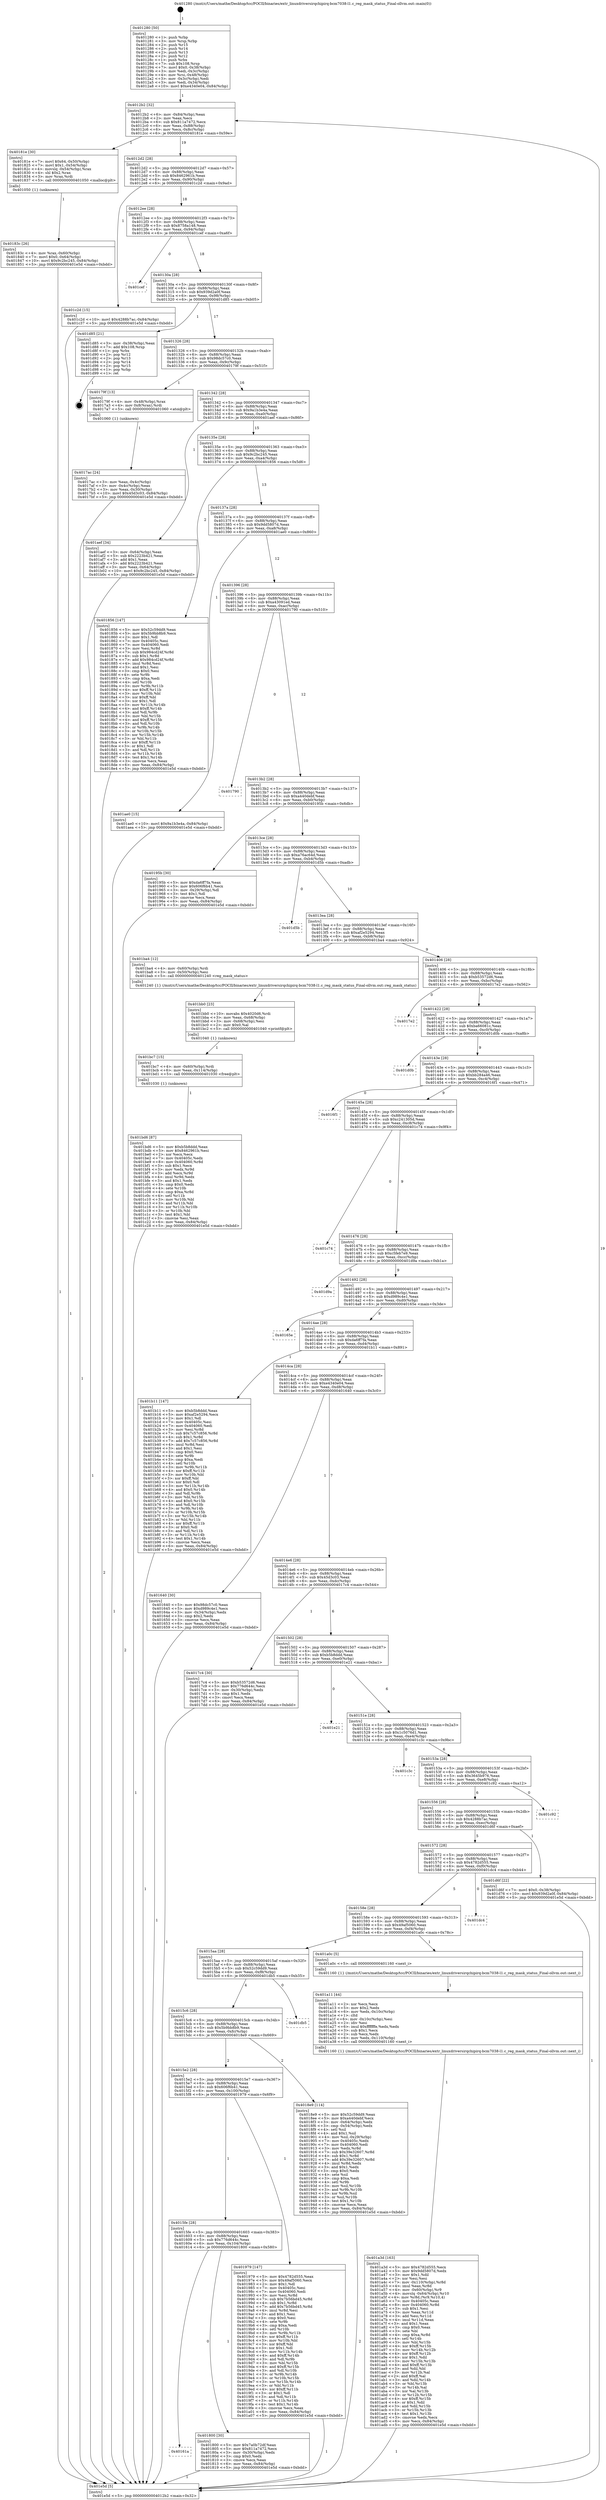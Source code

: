 digraph "0x401280" {
  label = "0x401280 (/mnt/c/Users/mathe/Desktop/tcc/POCII/binaries/extr_linuxdriversirqchipirq-bcm7038-l1.c_reg_mask_status_Final-ollvm.out::main(0))"
  labelloc = "t"
  node[shape=record]

  Entry [label="",width=0.3,height=0.3,shape=circle,fillcolor=black,style=filled]
  "0x4012b2" [label="{
     0x4012b2 [32]\l
     | [instrs]\l
     &nbsp;&nbsp;0x4012b2 \<+6\>: mov -0x84(%rbp),%eax\l
     &nbsp;&nbsp;0x4012b8 \<+2\>: mov %eax,%ecx\l
     &nbsp;&nbsp;0x4012ba \<+6\>: sub $0x811a7472,%ecx\l
     &nbsp;&nbsp;0x4012c0 \<+6\>: mov %eax,-0x88(%rbp)\l
     &nbsp;&nbsp;0x4012c6 \<+6\>: mov %ecx,-0x8c(%rbp)\l
     &nbsp;&nbsp;0x4012cc \<+6\>: je 000000000040181e \<main+0x59e\>\l
  }"]
  "0x40181e" [label="{
     0x40181e [30]\l
     | [instrs]\l
     &nbsp;&nbsp;0x40181e \<+7\>: movl $0x64,-0x50(%rbp)\l
     &nbsp;&nbsp;0x401825 \<+7\>: movl $0x1,-0x54(%rbp)\l
     &nbsp;&nbsp;0x40182c \<+4\>: movslq -0x54(%rbp),%rax\l
     &nbsp;&nbsp;0x401830 \<+4\>: shl $0x2,%rax\l
     &nbsp;&nbsp;0x401834 \<+3\>: mov %rax,%rdi\l
     &nbsp;&nbsp;0x401837 \<+5\>: call 0000000000401050 \<malloc@plt\>\l
     | [calls]\l
     &nbsp;&nbsp;0x401050 \{1\} (unknown)\l
  }"]
  "0x4012d2" [label="{
     0x4012d2 [28]\l
     | [instrs]\l
     &nbsp;&nbsp;0x4012d2 \<+5\>: jmp 00000000004012d7 \<main+0x57\>\l
     &nbsp;&nbsp;0x4012d7 \<+6\>: mov -0x88(%rbp),%eax\l
     &nbsp;&nbsp;0x4012dd \<+5\>: sub $0x8462961b,%eax\l
     &nbsp;&nbsp;0x4012e2 \<+6\>: mov %eax,-0x90(%rbp)\l
     &nbsp;&nbsp;0x4012e8 \<+6\>: je 0000000000401c2d \<main+0x9ad\>\l
  }"]
  Exit [label="",width=0.3,height=0.3,shape=circle,fillcolor=black,style=filled,peripheries=2]
  "0x401c2d" [label="{
     0x401c2d [15]\l
     | [instrs]\l
     &nbsp;&nbsp;0x401c2d \<+10\>: movl $0x4288b7ac,-0x84(%rbp)\l
     &nbsp;&nbsp;0x401c37 \<+5\>: jmp 0000000000401e5d \<main+0xbdd\>\l
  }"]
  "0x4012ee" [label="{
     0x4012ee [28]\l
     | [instrs]\l
     &nbsp;&nbsp;0x4012ee \<+5\>: jmp 00000000004012f3 \<main+0x73\>\l
     &nbsp;&nbsp;0x4012f3 \<+6\>: mov -0x88(%rbp),%eax\l
     &nbsp;&nbsp;0x4012f9 \<+5\>: sub $0x8758a148,%eax\l
     &nbsp;&nbsp;0x4012fe \<+6\>: mov %eax,-0x94(%rbp)\l
     &nbsp;&nbsp;0x401304 \<+6\>: je 0000000000401cef \<main+0xa6f\>\l
  }"]
  "0x401bd6" [label="{
     0x401bd6 [87]\l
     | [instrs]\l
     &nbsp;&nbsp;0x401bd6 \<+5\>: mov $0xb5b8ddd,%eax\l
     &nbsp;&nbsp;0x401bdb \<+5\>: mov $0x8462961b,%esi\l
     &nbsp;&nbsp;0x401be0 \<+2\>: xor %ecx,%ecx\l
     &nbsp;&nbsp;0x401be2 \<+7\>: mov 0x40405c,%edx\l
     &nbsp;&nbsp;0x401be9 \<+8\>: mov 0x404060,%r8d\l
     &nbsp;&nbsp;0x401bf1 \<+3\>: sub $0x1,%ecx\l
     &nbsp;&nbsp;0x401bf4 \<+3\>: mov %edx,%r9d\l
     &nbsp;&nbsp;0x401bf7 \<+3\>: add %ecx,%r9d\l
     &nbsp;&nbsp;0x401bfa \<+4\>: imul %r9d,%edx\l
     &nbsp;&nbsp;0x401bfe \<+3\>: and $0x1,%edx\l
     &nbsp;&nbsp;0x401c01 \<+3\>: cmp $0x0,%edx\l
     &nbsp;&nbsp;0x401c04 \<+4\>: sete %r10b\l
     &nbsp;&nbsp;0x401c08 \<+4\>: cmp $0xa,%r8d\l
     &nbsp;&nbsp;0x401c0c \<+4\>: setl %r11b\l
     &nbsp;&nbsp;0x401c10 \<+3\>: mov %r10b,%bl\l
     &nbsp;&nbsp;0x401c13 \<+3\>: and %r11b,%bl\l
     &nbsp;&nbsp;0x401c16 \<+3\>: xor %r11b,%r10b\l
     &nbsp;&nbsp;0x401c19 \<+3\>: or %r10b,%bl\l
     &nbsp;&nbsp;0x401c1c \<+3\>: test $0x1,%bl\l
     &nbsp;&nbsp;0x401c1f \<+3\>: cmovne %esi,%eax\l
     &nbsp;&nbsp;0x401c22 \<+6\>: mov %eax,-0x84(%rbp)\l
     &nbsp;&nbsp;0x401c28 \<+5\>: jmp 0000000000401e5d \<main+0xbdd\>\l
  }"]
  "0x401cef" [label="{
     0x401cef\l
  }", style=dashed]
  "0x40130a" [label="{
     0x40130a [28]\l
     | [instrs]\l
     &nbsp;&nbsp;0x40130a \<+5\>: jmp 000000000040130f \<main+0x8f\>\l
     &nbsp;&nbsp;0x40130f \<+6\>: mov -0x88(%rbp),%eax\l
     &nbsp;&nbsp;0x401315 \<+5\>: sub $0x939d2a0f,%eax\l
     &nbsp;&nbsp;0x40131a \<+6\>: mov %eax,-0x98(%rbp)\l
     &nbsp;&nbsp;0x401320 \<+6\>: je 0000000000401d85 \<main+0xb05\>\l
  }"]
  "0x401bc7" [label="{
     0x401bc7 [15]\l
     | [instrs]\l
     &nbsp;&nbsp;0x401bc7 \<+4\>: mov -0x60(%rbp),%rdi\l
     &nbsp;&nbsp;0x401bcb \<+6\>: mov %eax,-0x114(%rbp)\l
     &nbsp;&nbsp;0x401bd1 \<+5\>: call 0000000000401030 \<free@plt\>\l
     | [calls]\l
     &nbsp;&nbsp;0x401030 \{1\} (unknown)\l
  }"]
  "0x401d85" [label="{
     0x401d85 [21]\l
     | [instrs]\l
     &nbsp;&nbsp;0x401d85 \<+3\>: mov -0x38(%rbp),%eax\l
     &nbsp;&nbsp;0x401d88 \<+7\>: add $0x108,%rsp\l
     &nbsp;&nbsp;0x401d8f \<+1\>: pop %rbx\l
     &nbsp;&nbsp;0x401d90 \<+2\>: pop %r12\l
     &nbsp;&nbsp;0x401d92 \<+2\>: pop %r13\l
     &nbsp;&nbsp;0x401d94 \<+2\>: pop %r14\l
     &nbsp;&nbsp;0x401d96 \<+2\>: pop %r15\l
     &nbsp;&nbsp;0x401d98 \<+1\>: pop %rbp\l
     &nbsp;&nbsp;0x401d99 \<+1\>: ret\l
  }"]
  "0x401326" [label="{
     0x401326 [28]\l
     | [instrs]\l
     &nbsp;&nbsp;0x401326 \<+5\>: jmp 000000000040132b \<main+0xab\>\l
     &nbsp;&nbsp;0x40132b \<+6\>: mov -0x88(%rbp),%eax\l
     &nbsp;&nbsp;0x401331 \<+5\>: sub $0x98dc57c0,%eax\l
     &nbsp;&nbsp;0x401336 \<+6\>: mov %eax,-0x9c(%rbp)\l
     &nbsp;&nbsp;0x40133c \<+6\>: je 000000000040179f \<main+0x51f\>\l
  }"]
  "0x401bb0" [label="{
     0x401bb0 [23]\l
     | [instrs]\l
     &nbsp;&nbsp;0x401bb0 \<+10\>: movabs $0x4020d6,%rdi\l
     &nbsp;&nbsp;0x401bba \<+3\>: mov %eax,-0x68(%rbp)\l
     &nbsp;&nbsp;0x401bbd \<+3\>: mov -0x68(%rbp),%esi\l
     &nbsp;&nbsp;0x401bc0 \<+2\>: mov $0x0,%al\l
     &nbsp;&nbsp;0x401bc2 \<+5\>: call 0000000000401040 \<printf@plt\>\l
     | [calls]\l
     &nbsp;&nbsp;0x401040 \{1\} (unknown)\l
  }"]
  "0x40179f" [label="{
     0x40179f [13]\l
     | [instrs]\l
     &nbsp;&nbsp;0x40179f \<+4\>: mov -0x48(%rbp),%rax\l
     &nbsp;&nbsp;0x4017a3 \<+4\>: mov 0x8(%rax),%rdi\l
     &nbsp;&nbsp;0x4017a7 \<+5\>: call 0000000000401060 \<atoi@plt\>\l
     | [calls]\l
     &nbsp;&nbsp;0x401060 \{1\} (unknown)\l
  }"]
  "0x401342" [label="{
     0x401342 [28]\l
     | [instrs]\l
     &nbsp;&nbsp;0x401342 \<+5\>: jmp 0000000000401347 \<main+0xc7\>\l
     &nbsp;&nbsp;0x401347 \<+6\>: mov -0x88(%rbp),%eax\l
     &nbsp;&nbsp;0x40134d \<+5\>: sub $0x9a1b3e4a,%eax\l
     &nbsp;&nbsp;0x401352 \<+6\>: mov %eax,-0xa0(%rbp)\l
     &nbsp;&nbsp;0x401358 \<+6\>: je 0000000000401aef \<main+0x86f\>\l
  }"]
  "0x401a3d" [label="{
     0x401a3d [163]\l
     | [instrs]\l
     &nbsp;&nbsp;0x401a3d \<+5\>: mov $0x4782d555,%ecx\l
     &nbsp;&nbsp;0x401a42 \<+5\>: mov $0x9dd5807d,%edx\l
     &nbsp;&nbsp;0x401a47 \<+3\>: mov $0x1,%dil\l
     &nbsp;&nbsp;0x401a4a \<+2\>: xor %esi,%esi\l
     &nbsp;&nbsp;0x401a4c \<+7\>: mov -0x110(%rbp),%r8d\l
     &nbsp;&nbsp;0x401a53 \<+4\>: imul %eax,%r8d\l
     &nbsp;&nbsp;0x401a57 \<+4\>: mov -0x60(%rbp),%r9\l
     &nbsp;&nbsp;0x401a5b \<+4\>: movslq -0x64(%rbp),%r10\l
     &nbsp;&nbsp;0x401a5f \<+4\>: mov %r8d,(%r9,%r10,4)\l
     &nbsp;&nbsp;0x401a63 \<+7\>: mov 0x40405c,%eax\l
     &nbsp;&nbsp;0x401a6a \<+8\>: mov 0x404060,%r8d\l
     &nbsp;&nbsp;0x401a72 \<+3\>: sub $0x1,%esi\l
     &nbsp;&nbsp;0x401a75 \<+3\>: mov %eax,%r11d\l
     &nbsp;&nbsp;0x401a78 \<+3\>: add %esi,%r11d\l
     &nbsp;&nbsp;0x401a7b \<+4\>: imul %r11d,%eax\l
     &nbsp;&nbsp;0x401a7f \<+3\>: and $0x1,%eax\l
     &nbsp;&nbsp;0x401a82 \<+3\>: cmp $0x0,%eax\l
     &nbsp;&nbsp;0x401a85 \<+3\>: sete %bl\l
     &nbsp;&nbsp;0x401a88 \<+4\>: cmp $0xa,%r8d\l
     &nbsp;&nbsp;0x401a8c \<+4\>: setl %r14b\l
     &nbsp;&nbsp;0x401a90 \<+3\>: mov %bl,%r15b\l
     &nbsp;&nbsp;0x401a93 \<+4\>: xor $0xff,%r15b\l
     &nbsp;&nbsp;0x401a97 \<+3\>: mov %r14b,%r12b\l
     &nbsp;&nbsp;0x401a9a \<+4\>: xor $0xff,%r12b\l
     &nbsp;&nbsp;0x401a9e \<+4\>: xor $0x1,%dil\l
     &nbsp;&nbsp;0x401aa2 \<+3\>: mov %r15b,%r13b\l
     &nbsp;&nbsp;0x401aa5 \<+4\>: and $0xff,%r13b\l
     &nbsp;&nbsp;0x401aa9 \<+3\>: and %dil,%bl\l
     &nbsp;&nbsp;0x401aac \<+3\>: mov %r12b,%al\l
     &nbsp;&nbsp;0x401aaf \<+2\>: and $0xff,%al\l
     &nbsp;&nbsp;0x401ab1 \<+3\>: and %dil,%r14b\l
     &nbsp;&nbsp;0x401ab4 \<+3\>: or %bl,%r13b\l
     &nbsp;&nbsp;0x401ab7 \<+3\>: or %r14b,%al\l
     &nbsp;&nbsp;0x401aba \<+3\>: xor %al,%r13b\l
     &nbsp;&nbsp;0x401abd \<+3\>: or %r12b,%r15b\l
     &nbsp;&nbsp;0x401ac0 \<+4\>: xor $0xff,%r15b\l
     &nbsp;&nbsp;0x401ac4 \<+4\>: or $0x1,%dil\l
     &nbsp;&nbsp;0x401ac8 \<+3\>: and %dil,%r15b\l
     &nbsp;&nbsp;0x401acb \<+3\>: or %r15b,%r13b\l
     &nbsp;&nbsp;0x401ace \<+4\>: test $0x1,%r13b\l
     &nbsp;&nbsp;0x401ad2 \<+3\>: cmovne %edx,%ecx\l
     &nbsp;&nbsp;0x401ad5 \<+6\>: mov %ecx,-0x84(%rbp)\l
     &nbsp;&nbsp;0x401adb \<+5\>: jmp 0000000000401e5d \<main+0xbdd\>\l
  }"]
  "0x401aef" [label="{
     0x401aef [34]\l
     | [instrs]\l
     &nbsp;&nbsp;0x401aef \<+3\>: mov -0x64(%rbp),%eax\l
     &nbsp;&nbsp;0x401af2 \<+5\>: sub $0x2223b421,%eax\l
     &nbsp;&nbsp;0x401af7 \<+3\>: add $0x1,%eax\l
     &nbsp;&nbsp;0x401afa \<+5\>: add $0x2223b421,%eax\l
     &nbsp;&nbsp;0x401aff \<+3\>: mov %eax,-0x64(%rbp)\l
     &nbsp;&nbsp;0x401b02 \<+10\>: movl $0x9c2bc245,-0x84(%rbp)\l
     &nbsp;&nbsp;0x401b0c \<+5\>: jmp 0000000000401e5d \<main+0xbdd\>\l
  }"]
  "0x40135e" [label="{
     0x40135e [28]\l
     | [instrs]\l
     &nbsp;&nbsp;0x40135e \<+5\>: jmp 0000000000401363 \<main+0xe3\>\l
     &nbsp;&nbsp;0x401363 \<+6\>: mov -0x88(%rbp),%eax\l
     &nbsp;&nbsp;0x401369 \<+5\>: sub $0x9c2bc245,%eax\l
     &nbsp;&nbsp;0x40136e \<+6\>: mov %eax,-0xa4(%rbp)\l
     &nbsp;&nbsp;0x401374 \<+6\>: je 0000000000401856 \<main+0x5d6\>\l
  }"]
  "0x401a11" [label="{
     0x401a11 [44]\l
     | [instrs]\l
     &nbsp;&nbsp;0x401a11 \<+2\>: xor %ecx,%ecx\l
     &nbsp;&nbsp;0x401a13 \<+5\>: mov $0x2,%edx\l
     &nbsp;&nbsp;0x401a18 \<+6\>: mov %edx,-0x10c(%rbp)\l
     &nbsp;&nbsp;0x401a1e \<+1\>: cltd\l
     &nbsp;&nbsp;0x401a1f \<+6\>: mov -0x10c(%rbp),%esi\l
     &nbsp;&nbsp;0x401a25 \<+2\>: idiv %esi\l
     &nbsp;&nbsp;0x401a27 \<+6\>: imul $0xfffffffe,%edx,%edx\l
     &nbsp;&nbsp;0x401a2d \<+3\>: sub $0x1,%ecx\l
     &nbsp;&nbsp;0x401a30 \<+2\>: sub %ecx,%edx\l
     &nbsp;&nbsp;0x401a32 \<+6\>: mov %edx,-0x110(%rbp)\l
     &nbsp;&nbsp;0x401a38 \<+5\>: call 0000000000401160 \<next_i\>\l
     | [calls]\l
     &nbsp;&nbsp;0x401160 \{1\} (/mnt/c/Users/mathe/Desktop/tcc/POCII/binaries/extr_linuxdriversirqchipirq-bcm7038-l1.c_reg_mask_status_Final-ollvm.out::next_i)\l
  }"]
  "0x401856" [label="{
     0x401856 [147]\l
     | [instrs]\l
     &nbsp;&nbsp;0x401856 \<+5\>: mov $0x52c59dd9,%eax\l
     &nbsp;&nbsp;0x40185b \<+5\>: mov $0x5b9bb8b9,%ecx\l
     &nbsp;&nbsp;0x401860 \<+2\>: mov $0x1,%dl\l
     &nbsp;&nbsp;0x401862 \<+7\>: mov 0x40405c,%esi\l
     &nbsp;&nbsp;0x401869 \<+7\>: mov 0x404060,%edi\l
     &nbsp;&nbsp;0x401870 \<+3\>: mov %esi,%r8d\l
     &nbsp;&nbsp;0x401873 \<+7\>: sub $0x984cd24f,%r8d\l
     &nbsp;&nbsp;0x40187a \<+4\>: sub $0x1,%r8d\l
     &nbsp;&nbsp;0x40187e \<+7\>: add $0x984cd24f,%r8d\l
     &nbsp;&nbsp;0x401885 \<+4\>: imul %r8d,%esi\l
     &nbsp;&nbsp;0x401889 \<+3\>: and $0x1,%esi\l
     &nbsp;&nbsp;0x40188c \<+3\>: cmp $0x0,%esi\l
     &nbsp;&nbsp;0x40188f \<+4\>: sete %r9b\l
     &nbsp;&nbsp;0x401893 \<+3\>: cmp $0xa,%edi\l
     &nbsp;&nbsp;0x401896 \<+4\>: setl %r10b\l
     &nbsp;&nbsp;0x40189a \<+3\>: mov %r9b,%r11b\l
     &nbsp;&nbsp;0x40189d \<+4\>: xor $0xff,%r11b\l
     &nbsp;&nbsp;0x4018a1 \<+3\>: mov %r10b,%bl\l
     &nbsp;&nbsp;0x4018a4 \<+3\>: xor $0xff,%bl\l
     &nbsp;&nbsp;0x4018a7 \<+3\>: xor $0x1,%dl\l
     &nbsp;&nbsp;0x4018aa \<+3\>: mov %r11b,%r14b\l
     &nbsp;&nbsp;0x4018ad \<+4\>: and $0xff,%r14b\l
     &nbsp;&nbsp;0x4018b1 \<+3\>: and %dl,%r9b\l
     &nbsp;&nbsp;0x4018b4 \<+3\>: mov %bl,%r15b\l
     &nbsp;&nbsp;0x4018b7 \<+4\>: and $0xff,%r15b\l
     &nbsp;&nbsp;0x4018bb \<+3\>: and %dl,%r10b\l
     &nbsp;&nbsp;0x4018be \<+3\>: or %r9b,%r14b\l
     &nbsp;&nbsp;0x4018c1 \<+3\>: or %r10b,%r15b\l
     &nbsp;&nbsp;0x4018c4 \<+3\>: xor %r15b,%r14b\l
     &nbsp;&nbsp;0x4018c7 \<+3\>: or %bl,%r11b\l
     &nbsp;&nbsp;0x4018ca \<+4\>: xor $0xff,%r11b\l
     &nbsp;&nbsp;0x4018ce \<+3\>: or $0x1,%dl\l
     &nbsp;&nbsp;0x4018d1 \<+3\>: and %dl,%r11b\l
     &nbsp;&nbsp;0x4018d4 \<+3\>: or %r11b,%r14b\l
     &nbsp;&nbsp;0x4018d7 \<+4\>: test $0x1,%r14b\l
     &nbsp;&nbsp;0x4018db \<+3\>: cmovne %ecx,%eax\l
     &nbsp;&nbsp;0x4018de \<+6\>: mov %eax,-0x84(%rbp)\l
     &nbsp;&nbsp;0x4018e4 \<+5\>: jmp 0000000000401e5d \<main+0xbdd\>\l
  }"]
  "0x40137a" [label="{
     0x40137a [28]\l
     | [instrs]\l
     &nbsp;&nbsp;0x40137a \<+5\>: jmp 000000000040137f \<main+0xff\>\l
     &nbsp;&nbsp;0x40137f \<+6\>: mov -0x88(%rbp),%eax\l
     &nbsp;&nbsp;0x401385 \<+5\>: sub $0x9dd5807d,%eax\l
     &nbsp;&nbsp;0x40138a \<+6\>: mov %eax,-0xa8(%rbp)\l
     &nbsp;&nbsp;0x401390 \<+6\>: je 0000000000401ae0 \<main+0x860\>\l
  }"]
  "0x40183c" [label="{
     0x40183c [26]\l
     | [instrs]\l
     &nbsp;&nbsp;0x40183c \<+4\>: mov %rax,-0x60(%rbp)\l
     &nbsp;&nbsp;0x401840 \<+7\>: movl $0x0,-0x64(%rbp)\l
     &nbsp;&nbsp;0x401847 \<+10\>: movl $0x9c2bc245,-0x84(%rbp)\l
     &nbsp;&nbsp;0x401851 \<+5\>: jmp 0000000000401e5d \<main+0xbdd\>\l
  }"]
  "0x401ae0" [label="{
     0x401ae0 [15]\l
     | [instrs]\l
     &nbsp;&nbsp;0x401ae0 \<+10\>: movl $0x9a1b3e4a,-0x84(%rbp)\l
     &nbsp;&nbsp;0x401aea \<+5\>: jmp 0000000000401e5d \<main+0xbdd\>\l
  }"]
  "0x401396" [label="{
     0x401396 [28]\l
     | [instrs]\l
     &nbsp;&nbsp;0x401396 \<+5\>: jmp 000000000040139b \<main+0x11b\>\l
     &nbsp;&nbsp;0x40139b \<+6\>: mov -0x88(%rbp),%eax\l
     &nbsp;&nbsp;0x4013a1 \<+5\>: sub $0xa43091ed,%eax\l
     &nbsp;&nbsp;0x4013a6 \<+6\>: mov %eax,-0xac(%rbp)\l
     &nbsp;&nbsp;0x4013ac \<+6\>: je 0000000000401790 \<main+0x510\>\l
  }"]
  "0x40161a" [label="{
     0x40161a\l
  }", style=dashed]
  "0x401790" [label="{
     0x401790\l
  }", style=dashed]
  "0x4013b2" [label="{
     0x4013b2 [28]\l
     | [instrs]\l
     &nbsp;&nbsp;0x4013b2 \<+5\>: jmp 00000000004013b7 \<main+0x137\>\l
     &nbsp;&nbsp;0x4013b7 \<+6\>: mov -0x88(%rbp),%eax\l
     &nbsp;&nbsp;0x4013bd \<+5\>: sub $0xa440debf,%eax\l
     &nbsp;&nbsp;0x4013c2 \<+6\>: mov %eax,-0xb0(%rbp)\l
     &nbsp;&nbsp;0x4013c8 \<+6\>: je 000000000040195b \<main+0x6db\>\l
  }"]
  "0x401800" [label="{
     0x401800 [30]\l
     | [instrs]\l
     &nbsp;&nbsp;0x401800 \<+5\>: mov $0x7a0b72df,%eax\l
     &nbsp;&nbsp;0x401805 \<+5\>: mov $0x811a7472,%ecx\l
     &nbsp;&nbsp;0x40180a \<+3\>: mov -0x30(%rbp),%edx\l
     &nbsp;&nbsp;0x40180d \<+3\>: cmp $0x0,%edx\l
     &nbsp;&nbsp;0x401810 \<+3\>: cmove %ecx,%eax\l
     &nbsp;&nbsp;0x401813 \<+6\>: mov %eax,-0x84(%rbp)\l
     &nbsp;&nbsp;0x401819 \<+5\>: jmp 0000000000401e5d \<main+0xbdd\>\l
  }"]
  "0x40195b" [label="{
     0x40195b [30]\l
     | [instrs]\l
     &nbsp;&nbsp;0x40195b \<+5\>: mov $0xda6ff7fa,%eax\l
     &nbsp;&nbsp;0x401960 \<+5\>: mov $0x606f6b41,%ecx\l
     &nbsp;&nbsp;0x401965 \<+3\>: mov -0x29(%rbp),%dl\l
     &nbsp;&nbsp;0x401968 \<+3\>: test $0x1,%dl\l
     &nbsp;&nbsp;0x40196b \<+3\>: cmovne %ecx,%eax\l
     &nbsp;&nbsp;0x40196e \<+6\>: mov %eax,-0x84(%rbp)\l
     &nbsp;&nbsp;0x401974 \<+5\>: jmp 0000000000401e5d \<main+0xbdd\>\l
  }"]
  "0x4013ce" [label="{
     0x4013ce [28]\l
     | [instrs]\l
     &nbsp;&nbsp;0x4013ce \<+5\>: jmp 00000000004013d3 \<main+0x153\>\l
     &nbsp;&nbsp;0x4013d3 \<+6\>: mov -0x88(%rbp),%eax\l
     &nbsp;&nbsp;0x4013d9 \<+5\>: sub $0xa76ac64d,%eax\l
     &nbsp;&nbsp;0x4013de \<+6\>: mov %eax,-0xb4(%rbp)\l
     &nbsp;&nbsp;0x4013e4 \<+6\>: je 0000000000401d5b \<main+0xadb\>\l
  }"]
  "0x4015fe" [label="{
     0x4015fe [28]\l
     | [instrs]\l
     &nbsp;&nbsp;0x4015fe \<+5\>: jmp 0000000000401603 \<main+0x383\>\l
     &nbsp;&nbsp;0x401603 \<+6\>: mov -0x88(%rbp),%eax\l
     &nbsp;&nbsp;0x401609 \<+5\>: sub $0x776d644c,%eax\l
     &nbsp;&nbsp;0x40160e \<+6\>: mov %eax,-0x104(%rbp)\l
     &nbsp;&nbsp;0x401614 \<+6\>: je 0000000000401800 \<main+0x580\>\l
  }"]
  "0x401d5b" [label="{
     0x401d5b\l
  }", style=dashed]
  "0x4013ea" [label="{
     0x4013ea [28]\l
     | [instrs]\l
     &nbsp;&nbsp;0x4013ea \<+5\>: jmp 00000000004013ef \<main+0x16f\>\l
     &nbsp;&nbsp;0x4013ef \<+6\>: mov -0x88(%rbp),%eax\l
     &nbsp;&nbsp;0x4013f5 \<+5\>: sub $0xaf2e5294,%eax\l
     &nbsp;&nbsp;0x4013fa \<+6\>: mov %eax,-0xb8(%rbp)\l
     &nbsp;&nbsp;0x401400 \<+6\>: je 0000000000401ba4 \<main+0x924\>\l
  }"]
  "0x401979" [label="{
     0x401979 [147]\l
     | [instrs]\l
     &nbsp;&nbsp;0x401979 \<+5\>: mov $0x4782d555,%eax\l
     &nbsp;&nbsp;0x40197e \<+5\>: mov $0x49af5060,%ecx\l
     &nbsp;&nbsp;0x401983 \<+2\>: mov $0x1,%dl\l
     &nbsp;&nbsp;0x401985 \<+7\>: mov 0x40405c,%esi\l
     &nbsp;&nbsp;0x40198c \<+7\>: mov 0x404060,%edi\l
     &nbsp;&nbsp;0x401993 \<+3\>: mov %esi,%r8d\l
     &nbsp;&nbsp;0x401996 \<+7\>: sub $0x7b56bd45,%r8d\l
     &nbsp;&nbsp;0x40199d \<+4\>: sub $0x1,%r8d\l
     &nbsp;&nbsp;0x4019a1 \<+7\>: add $0x7b56bd45,%r8d\l
     &nbsp;&nbsp;0x4019a8 \<+4\>: imul %r8d,%esi\l
     &nbsp;&nbsp;0x4019ac \<+3\>: and $0x1,%esi\l
     &nbsp;&nbsp;0x4019af \<+3\>: cmp $0x0,%esi\l
     &nbsp;&nbsp;0x4019b2 \<+4\>: sete %r9b\l
     &nbsp;&nbsp;0x4019b6 \<+3\>: cmp $0xa,%edi\l
     &nbsp;&nbsp;0x4019b9 \<+4\>: setl %r10b\l
     &nbsp;&nbsp;0x4019bd \<+3\>: mov %r9b,%r11b\l
     &nbsp;&nbsp;0x4019c0 \<+4\>: xor $0xff,%r11b\l
     &nbsp;&nbsp;0x4019c4 \<+3\>: mov %r10b,%bl\l
     &nbsp;&nbsp;0x4019c7 \<+3\>: xor $0xff,%bl\l
     &nbsp;&nbsp;0x4019ca \<+3\>: xor $0x1,%dl\l
     &nbsp;&nbsp;0x4019cd \<+3\>: mov %r11b,%r14b\l
     &nbsp;&nbsp;0x4019d0 \<+4\>: and $0xff,%r14b\l
     &nbsp;&nbsp;0x4019d4 \<+3\>: and %dl,%r9b\l
     &nbsp;&nbsp;0x4019d7 \<+3\>: mov %bl,%r15b\l
     &nbsp;&nbsp;0x4019da \<+4\>: and $0xff,%r15b\l
     &nbsp;&nbsp;0x4019de \<+3\>: and %dl,%r10b\l
     &nbsp;&nbsp;0x4019e1 \<+3\>: or %r9b,%r14b\l
     &nbsp;&nbsp;0x4019e4 \<+3\>: or %r10b,%r15b\l
     &nbsp;&nbsp;0x4019e7 \<+3\>: xor %r15b,%r14b\l
     &nbsp;&nbsp;0x4019ea \<+3\>: or %bl,%r11b\l
     &nbsp;&nbsp;0x4019ed \<+4\>: xor $0xff,%r11b\l
     &nbsp;&nbsp;0x4019f1 \<+3\>: or $0x1,%dl\l
     &nbsp;&nbsp;0x4019f4 \<+3\>: and %dl,%r11b\l
     &nbsp;&nbsp;0x4019f7 \<+3\>: or %r11b,%r14b\l
     &nbsp;&nbsp;0x4019fa \<+4\>: test $0x1,%r14b\l
     &nbsp;&nbsp;0x4019fe \<+3\>: cmovne %ecx,%eax\l
     &nbsp;&nbsp;0x401a01 \<+6\>: mov %eax,-0x84(%rbp)\l
     &nbsp;&nbsp;0x401a07 \<+5\>: jmp 0000000000401e5d \<main+0xbdd\>\l
  }"]
  "0x401ba4" [label="{
     0x401ba4 [12]\l
     | [instrs]\l
     &nbsp;&nbsp;0x401ba4 \<+4\>: mov -0x60(%rbp),%rdi\l
     &nbsp;&nbsp;0x401ba8 \<+3\>: mov -0x50(%rbp),%esi\l
     &nbsp;&nbsp;0x401bab \<+5\>: call 0000000000401240 \<reg_mask_status\>\l
     | [calls]\l
     &nbsp;&nbsp;0x401240 \{1\} (/mnt/c/Users/mathe/Desktop/tcc/POCII/binaries/extr_linuxdriversirqchipirq-bcm7038-l1.c_reg_mask_status_Final-ollvm.out::reg_mask_status)\l
  }"]
  "0x401406" [label="{
     0x401406 [28]\l
     | [instrs]\l
     &nbsp;&nbsp;0x401406 \<+5\>: jmp 000000000040140b \<main+0x18b\>\l
     &nbsp;&nbsp;0x40140b \<+6\>: mov -0x88(%rbp),%eax\l
     &nbsp;&nbsp;0x401411 \<+5\>: sub $0xb53572d6,%eax\l
     &nbsp;&nbsp;0x401416 \<+6\>: mov %eax,-0xbc(%rbp)\l
     &nbsp;&nbsp;0x40141c \<+6\>: je 00000000004017e2 \<main+0x562\>\l
  }"]
  "0x4015e2" [label="{
     0x4015e2 [28]\l
     | [instrs]\l
     &nbsp;&nbsp;0x4015e2 \<+5\>: jmp 00000000004015e7 \<main+0x367\>\l
     &nbsp;&nbsp;0x4015e7 \<+6\>: mov -0x88(%rbp),%eax\l
     &nbsp;&nbsp;0x4015ed \<+5\>: sub $0x606f6b41,%eax\l
     &nbsp;&nbsp;0x4015f2 \<+6\>: mov %eax,-0x100(%rbp)\l
     &nbsp;&nbsp;0x4015f8 \<+6\>: je 0000000000401979 \<main+0x6f9\>\l
  }"]
  "0x4017e2" [label="{
     0x4017e2\l
  }", style=dashed]
  "0x401422" [label="{
     0x401422 [28]\l
     | [instrs]\l
     &nbsp;&nbsp;0x401422 \<+5\>: jmp 0000000000401427 \<main+0x1a7\>\l
     &nbsp;&nbsp;0x401427 \<+6\>: mov -0x88(%rbp),%eax\l
     &nbsp;&nbsp;0x40142d \<+5\>: sub $0xba66081c,%eax\l
     &nbsp;&nbsp;0x401432 \<+6\>: mov %eax,-0xc0(%rbp)\l
     &nbsp;&nbsp;0x401438 \<+6\>: je 0000000000401d0b \<main+0xa8b\>\l
  }"]
  "0x4018e9" [label="{
     0x4018e9 [114]\l
     | [instrs]\l
     &nbsp;&nbsp;0x4018e9 \<+5\>: mov $0x52c59dd9,%eax\l
     &nbsp;&nbsp;0x4018ee \<+5\>: mov $0xa440debf,%ecx\l
     &nbsp;&nbsp;0x4018f3 \<+3\>: mov -0x64(%rbp),%edx\l
     &nbsp;&nbsp;0x4018f6 \<+3\>: cmp -0x54(%rbp),%edx\l
     &nbsp;&nbsp;0x4018f9 \<+4\>: setl %sil\l
     &nbsp;&nbsp;0x4018fd \<+4\>: and $0x1,%sil\l
     &nbsp;&nbsp;0x401901 \<+4\>: mov %sil,-0x29(%rbp)\l
     &nbsp;&nbsp;0x401905 \<+7\>: mov 0x40405c,%edx\l
     &nbsp;&nbsp;0x40190c \<+7\>: mov 0x404060,%edi\l
     &nbsp;&nbsp;0x401913 \<+3\>: mov %edx,%r8d\l
     &nbsp;&nbsp;0x401916 \<+7\>: sub $0x39e32607,%r8d\l
     &nbsp;&nbsp;0x40191d \<+4\>: sub $0x1,%r8d\l
     &nbsp;&nbsp;0x401921 \<+7\>: add $0x39e32607,%r8d\l
     &nbsp;&nbsp;0x401928 \<+4\>: imul %r8d,%edx\l
     &nbsp;&nbsp;0x40192c \<+3\>: and $0x1,%edx\l
     &nbsp;&nbsp;0x40192f \<+3\>: cmp $0x0,%edx\l
     &nbsp;&nbsp;0x401932 \<+4\>: sete %sil\l
     &nbsp;&nbsp;0x401936 \<+3\>: cmp $0xa,%edi\l
     &nbsp;&nbsp;0x401939 \<+4\>: setl %r9b\l
     &nbsp;&nbsp;0x40193d \<+3\>: mov %sil,%r10b\l
     &nbsp;&nbsp;0x401940 \<+3\>: and %r9b,%r10b\l
     &nbsp;&nbsp;0x401943 \<+3\>: xor %r9b,%sil\l
     &nbsp;&nbsp;0x401946 \<+3\>: or %sil,%r10b\l
     &nbsp;&nbsp;0x401949 \<+4\>: test $0x1,%r10b\l
     &nbsp;&nbsp;0x40194d \<+3\>: cmovne %ecx,%eax\l
     &nbsp;&nbsp;0x401950 \<+6\>: mov %eax,-0x84(%rbp)\l
     &nbsp;&nbsp;0x401956 \<+5\>: jmp 0000000000401e5d \<main+0xbdd\>\l
  }"]
  "0x401d0b" [label="{
     0x401d0b\l
  }", style=dashed]
  "0x40143e" [label="{
     0x40143e [28]\l
     | [instrs]\l
     &nbsp;&nbsp;0x40143e \<+5\>: jmp 0000000000401443 \<main+0x1c3\>\l
     &nbsp;&nbsp;0x401443 \<+6\>: mov -0x88(%rbp),%eax\l
     &nbsp;&nbsp;0x401449 \<+5\>: sub $0xbb284a46,%eax\l
     &nbsp;&nbsp;0x40144e \<+6\>: mov %eax,-0xc4(%rbp)\l
     &nbsp;&nbsp;0x401454 \<+6\>: je 00000000004016f1 \<main+0x471\>\l
  }"]
  "0x4015c6" [label="{
     0x4015c6 [28]\l
     | [instrs]\l
     &nbsp;&nbsp;0x4015c6 \<+5\>: jmp 00000000004015cb \<main+0x34b\>\l
     &nbsp;&nbsp;0x4015cb \<+6\>: mov -0x88(%rbp),%eax\l
     &nbsp;&nbsp;0x4015d1 \<+5\>: sub $0x5b9bb8b9,%eax\l
     &nbsp;&nbsp;0x4015d6 \<+6\>: mov %eax,-0xfc(%rbp)\l
     &nbsp;&nbsp;0x4015dc \<+6\>: je 00000000004018e9 \<main+0x669\>\l
  }"]
  "0x4016f1" [label="{
     0x4016f1\l
  }", style=dashed]
  "0x40145a" [label="{
     0x40145a [28]\l
     | [instrs]\l
     &nbsp;&nbsp;0x40145a \<+5\>: jmp 000000000040145f \<main+0x1df\>\l
     &nbsp;&nbsp;0x40145f \<+6\>: mov -0x88(%rbp),%eax\l
     &nbsp;&nbsp;0x401465 \<+5\>: sub $0xc241305d,%eax\l
     &nbsp;&nbsp;0x40146a \<+6\>: mov %eax,-0xc8(%rbp)\l
     &nbsp;&nbsp;0x401470 \<+6\>: je 0000000000401c74 \<main+0x9f4\>\l
  }"]
  "0x401db5" [label="{
     0x401db5\l
  }", style=dashed]
  "0x401c74" [label="{
     0x401c74\l
  }", style=dashed]
  "0x401476" [label="{
     0x401476 [28]\l
     | [instrs]\l
     &nbsp;&nbsp;0x401476 \<+5\>: jmp 000000000040147b \<main+0x1fb\>\l
     &nbsp;&nbsp;0x40147b \<+6\>: mov -0x88(%rbp),%eax\l
     &nbsp;&nbsp;0x401481 \<+5\>: sub $0xc5feb7e9,%eax\l
     &nbsp;&nbsp;0x401486 \<+6\>: mov %eax,-0xcc(%rbp)\l
     &nbsp;&nbsp;0x40148c \<+6\>: je 0000000000401d9a \<main+0xb1a\>\l
  }"]
  "0x4015aa" [label="{
     0x4015aa [28]\l
     | [instrs]\l
     &nbsp;&nbsp;0x4015aa \<+5\>: jmp 00000000004015af \<main+0x32f\>\l
     &nbsp;&nbsp;0x4015af \<+6\>: mov -0x88(%rbp),%eax\l
     &nbsp;&nbsp;0x4015b5 \<+5\>: sub $0x52c59dd9,%eax\l
     &nbsp;&nbsp;0x4015ba \<+6\>: mov %eax,-0xf8(%rbp)\l
     &nbsp;&nbsp;0x4015c0 \<+6\>: je 0000000000401db5 \<main+0xb35\>\l
  }"]
  "0x401d9a" [label="{
     0x401d9a\l
  }", style=dashed]
  "0x401492" [label="{
     0x401492 [28]\l
     | [instrs]\l
     &nbsp;&nbsp;0x401492 \<+5\>: jmp 0000000000401497 \<main+0x217\>\l
     &nbsp;&nbsp;0x401497 \<+6\>: mov -0x88(%rbp),%eax\l
     &nbsp;&nbsp;0x40149d \<+5\>: sub $0xd989c4e1,%eax\l
     &nbsp;&nbsp;0x4014a2 \<+6\>: mov %eax,-0xd0(%rbp)\l
     &nbsp;&nbsp;0x4014a8 \<+6\>: je 000000000040165e \<main+0x3de\>\l
  }"]
  "0x401a0c" [label="{
     0x401a0c [5]\l
     | [instrs]\l
     &nbsp;&nbsp;0x401a0c \<+5\>: call 0000000000401160 \<next_i\>\l
     | [calls]\l
     &nbsp;&nbsp;0x401160 \{1\} (/mnt/c/Users/mathe/Desktop/tcc/POCII/binaries/extr_linuxdriversirqchipirq-bcm7038-l1.c_reg_mask_status_Final-ollvm.out::next_i)\l
  }"]
  "0x40165e" [label="{
     0x40165e\l
  }", style=dashed]
  "0x4014ae" [label="{
     0x4014ae [28]\l
     | [instrs]\l
     &nbsp;&nbsp;0x4014ae \<+5\>: jmp 00000000004014b3 \<main+0x233\>\l
     &nbsp;&nbsp;0x4014b3 \<+6\>: mov -0x88(%rbp),%eax\l
     &nbsp;&nbsp;0x4014b9 \<+5\>: sub $0xda6ff7fa,%eax\l
     &nbsp;&nbsp;0x4014be \<+6\>: mov %eax,-0xd4(%rbp)\l
     &nbsp;&nbsp;0x4014c4 \<+6\>: je 0000000000401b11 \<main+0x891\>\l
  }"]
  "0x40158e" [label="{
     0x40158e [28]\l
     | [instrs]\l
     &nbsp;&nbsp;0x40158e \<+5\>: jmp 0000000000401593 \<main+0x313\>\l
     &nbsp;&nbsp;0x401593 \<+6\>: mov -0x88(%rbp),%eax\l
     &nbsp;&nbsp;0x401599 \<+5\>: sub $0x49af5060,%eax\l
     &nbsp;&nbsp;0x40159e \<+6\>: mov %eax,-0xf4(%rbp)\l
     &nbsp;&nbsp;0x4015a4 \<+6\>: je 0000000000401a0c \<main+0x78c\>\l
  }"]
  "0x401b11" [label="{
     0x401b11 [147]\l
     | [instrs]\l
     &nbsp;&nbsp;0x401b11 \<+5\>: mov $0xb5b8ddd,%eax\l
     &nbsp;&nbsp;0x401b16 \<+5\>: mov $0xaf2e5294,%ecx\l
     &nbsp;&nbsp;0x401b1b \<+2\>: mov $0x1,%dl\l
     &nbsp;&nbsp;0x401b1d \<+7\>: mov 0x40405c,%esi\l
     &nbsp;&nbsp;0x401b24 \<+7\>: mov 0x404060,%edi\l
     &nbsp;&nbsp;0x401b2b \<+3\>: mov %esi,%r8d\l
     &nbsp;&nbsp;0x401b2e \<+7\>: sub $0x7c57c856,%r8d\l
     &nbsp;&nbsp;0x401b35 \<+4\>: sub $0x1,%r8d\l
     &nbsp;&nbsp;0x401b39 \<+7\>: add $0x7c57c856,%r8d\l
     &nbsp;&nbsp;0x401b40 \<+4\>: imul %r8d,%esi\l
     &nbsp;&nbsp;0x401b44 \<+3\>: and $0x1,%esi\l
     &nbsp;&nbsp;0x401b47 \<+3\>: cmp $0x0,%esi\l
     &nbsp;&nbsp;0x401b4a \<+4\>: sete %r9b\l
     &nbsp;&nbsp;0x401b4e \<+3\>: cmp $0xa,%edi\l
     &nbsp;&nbsp;0x401b51 \<+4\>: setl %r10b\l
     &nbsp;&nbsp;0x401b55 \<+3\>: mov %r9b,%r11b\l
     &nbsp;&nbsp;0x401b58 \<+4\>: xor $0xff,%r11b\l
     &nbsp;&nbsp;0x401b5c \<+3\>: mov %r10b,%bl\l
     &nbsp;&nbsp;0x401b5f \<+3\>: xor $0xff,%bl\l
     &nbsp;&nbsp;0x401b62 \<+3\>: xor $0x0,%dl\l
     &nbsp;&nbsp;0x401b65 \<+3\>: mov %r11b,%r14b\l
     &nbsp;&nbsp;0x401b68 \<+4\>: and $0x0,%r14b\l
     &nbsp;&nbsp;0x401b6c \<+3\>: and %dl,%r9b\l
     &nbsp;&nbsp;0x401b6f \<+3\>: mov %bl,%r15b\l
     &nbsp;&nbsp;0x401b72 \<+4\>: and $0x0,%r15b\l
     &nbsp;&nbsp;0x401b76 \<+3\>: and %dl,%r10b\l
     &nbsp;&nbsp;0x401b79 \<+3\>: or %r9b,%r14b\l
     &nbsp;&nbsp;0x401b7c \<+3\>: or %r10b,%r15b\l
     &nbsp;&nbsp;0x401b7f \<+3\>: xor %r15b,%r14b\l
     &nbsp;&nbsp;0x401b82 \<+3\>: or %bl,%r11b\l
     &nbsp;&nbsp;0x401b85 \<+4\>: xor $0xff,%r11b\l
     &nbsp;&nbsp;0x401b89 \<+3\>: or $0x0,%dl\l
     &nbsp;&nbsp;0x401b8c \<+3\>: and %dl,%r11b\l
     &nbsp;&nbsp;0x401b8f \<+3\>: or %r11b,%r14b\l
     &nbsp;&nbsp;0x401b92 \<+4\>: test $0x1,%r14b\l
     &nbsp;&nbsp;0x401b96 \<+3\>: cmovne %ecx,%eax\l
     &nbsp;&nbsp;0x401b99 \<+6\>: mov %eax,-0x84(%rbp)\l
     &nbsp;&nbsp;0x401b9f \<+5\>: jmp 0000000000401e5d \<main+0xbdd\>\l
  }"]
  "0x4014ca" [label="{
     0x4014ca [28]\l
     | [instrs]\l
     &nbsp;&nbsp;0x4014ca \<+5\>: jmp 00000000004014cf \<main+0x24f\>\l
     &nbsp;&nbsp;0x4014cf \<+6\>: mov -0x88(%rbp),%eax\l
     &nbsp;&nbsp;0x4014d5 \<+5\>: sub $0xe4340e04,%eax\l
     &nbsp;&nbsp;0x4014da \<+6\>: mov %eax,-0xd8(%rbp)\l
     &nbsp;&nbsp;0x4014e0 \<+6\>: je 0000000000401640 \<main+0x3c0\>\l
  }"]
  "0x401dc4" [label="{
     0x401dc4\l
  }", style=dashed]
  "0x401640" [label="{
     0x401640 [30]\l
     | [instrs]\l
     &nbsp;&nbsp;0x401640 \<+5\>: mov $0x98dc57c0,%eax\l
     &nbsp;&nbsp;0x401645 \<+5\>: mov $0xd989c4e1,%ecx\l
     &nbsp;&nbsp;0x40164a \<+3\>: mov -0x34(%rbp),%edx\l
     &nbsp;&nbsp;0x40164d \<+3\>: cmp $0x2,%edx\l
     &nbsp;&nbsp;0x401650 \<+3\>: cmovne %ecx,%eax\l
     &nbsp;&nbsp;0x401653 \<+6\>: mov %eax,-0x84(%rbp)\l
     &nbsp;&nbsp;0x401659 \<+5\>: jmp 0000000000401e5d \<main+0xbdd\>\l
  }"]
  "0x4014e6" [label="{
     0x4014e6 [28]\l
     | [instrs]\l
     &nbsp;&nbsp;0x4014e6 \<+5\>: jmp 00000000004014eb \<main+0x26b\>\l
     &nbsp;&nbsp;0x4014eb \<+6\>: mov -0x88(%rbp),%eax\l
     &nbsp;&nbsp;0x4014f1 \<+5\>: sub $0x45d3c03,%eax\l
     &nbsp;&nbsp;0x4014f6 \<+6\>: mov %eax,-0xdc(%rbp)\l
     &nbsp;&nbsp;0x4014fc \<+6\>: je 00000000004017c4 \<main+0x544\>\l
  }"]
  "0x401e5d" [label="{
     0x401e5d [5]\l
     | [instrs]\l
     &nbsp;&nbsp;0x401e5d \<+5\>: jmp 00000000004012b2 \<main+0x32\>\l
  }"]
  "0x401280" [label="{
     0x401280 [50]\l
     | [instrs]\l
     &nbsp;&nbsp;0x401280 \<+1\>: push %rbp\l
     &nbsp;&nbsp;0x401281 \<+3\>: mov %rsp,%rbp\l
     &nbsp;&nbsp;0x401284 \<+2\>: push %r15\l
     &nbsp;&nbsp;0x401286 \<+2\>: push %r14\l
     &nbsp;&nbsp;0x401288 \<+2\>: push %r13\l
     &nbsp;&nbsp;0x40128a \<+2\>: push %r12\l
     &nbsp;&nbsp;0x40128c \<+1\>: push %rbx\l
     &nbsp;&nbsp;0x40128d \<+7\>: sub $0x108,%rsp\l
     &nbsp;&nbsp;0x401294 \<+7\>: movl $0x0,-0x38(%rbp)\l
     &nbsp;&nbsp;0x40129b \<+3\>: mov %edi,-0x3c(%rbp)\l
     &nbsp;&nbsp;0x40129e \<+4\>: mov %rsi,-0x48(%rbp)\l
     &nbsp;&nbsp;0x4012a2 \<+3\>: mov -0x3c(%rbp),%edi\l
     &nbsp;&nbsp;0x4012a5 \<+3\>: mov %edi,-0x34(%rbp)\l
     &nbsp;&nbsp;0x4012a8 \<+10\>: movl $0xe4340e04,-0x84(%rbp)\l
  }"]
  "0x4017ac" [label="{
     0x4017ac [24]\l
     | [instrs]\l
     &nbsp;&nbsp;0x4017ac \<+3\>: mov %eax,-0x4c(%rbp)\l
     &nbsp;&nbsp;0x4017af \<+3\>: mov -0x4c(%rbp),%eax\l
     &nbsp;&nbsp;0x4017b2 \<+3\>: mov %eax,-0x30(%rbp)\l
     &nbsp;&nbsp;0x4017b5 \<+10\>: movl $0x45d3c03,-0x84(%rbp)\l
     &nbsp;&nbsp;0x4017bf \<+5\>: jmp 0000000000401e5d \<main+0xbdd\>\l
  }"]
  "0x401572" [label="{
     0x401572 [28]\l
     | [instrs]\l
     &nbsp;&nbsp;0x401572 \<+5\>: jmp 0000000000401577 \<main+0x2f7\>\l
     &nbsp;&nbsp;0x401577 \<+6\>: mov -0x88(%rbp),%eax\l
     &nbsp;&nbsp;0x40157d \<+5\>: sub $0x4782d555,%eax\l
     &nbsp;&nbsp;0x401582 \<+6\>: mov %eax,-0xf0(%rbp)\l
     &nbsp;&nbsp;0x401588 \<+6\>: je 0000000000401dc4 \<main+0xb44\>\l
  }"]
  "0x4017c4" [label="{
     0x4017c4 [30]\l
     | [instrs]\l
     &nbsp;&nbsp;0x4017c4 \<+5\>: mov $0xb53572d6,%eax\l
     &nbsp;&nbsp;0x4017c9 \<+5\>: mov $0x776d644c,%ecx\l
     &nbsp;&nbsp;0x4017ce \<+3\>: mov -0x30(%rbp),%edx\l
     &nbsp;&nbsp;0x4017d1 \<+3\>: cmp $0x1,%edx\l
     &nbsp;&nbsp;0x4017d4 \<+3\>: cmovl %ecx,%eax\l
     &nbsp;&nbsp;0x4017d7 \<+6\>: mov %eax,-0x84(%rbp)\l
     &nbsp;&nbsp;0x4017dd \<+5\>: jmp 0000000000401e5d \<main+0xbdd\>\l
  }"]
  "0x401502" [label="{
     0x401502 [28]\l
     | [instrs]\l
     &nbsp;&nbsp;0x401502 \<+5\>: jmp 0000000000401507 \<main+0x287\>\l
     &nbsp;&nbsp;0x401507 \<+6\>: mov -0x88(%rbp),%eax\l
     &nbsp;&nbsp;0x40150d \<+5\>: sub $0xb5b8ddd,%eax\l
     &nbsp;&nbsp;0x401512 \<+6\>: mov %eax,-0xe0(%rbp)\l
     &nbsp;&nbsp;0x401518 \<+6\>: je 0000000000401e21 \<main+0xba1\>\l
  }"]
  "0x401d6f" [label="{
     0x401d6f [22]\l
     | [instrs]\l
     &nbsp;&nbsp;0x401d6f \<+7\>: movl $0x0,-0x38(%rbp)\l
     &nbsp;&nbsp;0x401d76 \<+10\>: movl $0x939d2a0f,-0x84(%rbp)\l
     &nbsp;&nbsp;0x401d80 \<+5\>: jmp 0000000000401e5d \<main+0xbdd\>\l
  }"]
  "0x401e21" [label="{
     0x401e21\l
  }", style=dashed]
  "0x40151e" [label="{
     0x40151e [28]\l
     | [instrs]\l
     &nbsp;&nbsp;0x40151e \<+5\>: jmp 0000000000401523 \<main+0x2a3\>\l
     &nbsp;&nbsp;0x401523 \<+6\>: mov -0x88(%rbp),%eax\l
     &nbsp;&nbsp;0x401529 \<+5\>: sub $0x1c5076d1,%eax\l
     &nbsp;&nbsp;0x40152e \<+6\>: mov %eax,-0xe4(%rbp)\l
     &nbsp;&nbsp;0x401534 \<+6\>: je 0000000000401c3c \<main+0x9bc\>\l
  }"]
  "0x401556" [label="{
     0x401556 [28]\l
     | [instrs]\l
     &nbsp;&nbsp;0x401556 \<+5\>: jmp 000000000040155b \<main+0x2db\>\l
     &nbsp;&nbsp;0x40155b \<+6\>: mov -0x88(%rbp),%eax\l
     &nbsp;&nbsp;0x401561 \<+5\>: sub $0x4288b7ac,%eax\l
     &nbsp;&nbsp;0x401566 \<+6\>: mov %eax,-0xec(%rbp)\l
     &nbsp;&nbsp;0x40156c \<+6\>: je 0000000000401d6f \<main+0xaef\>\l
  }"]
  "0x401c3c" [label="{
     0x401c3c\l
  }", style=dashed]
  "0x40153a" [label="{
     0x40153a [28]\l
     | [instrs]\l
     &nbsp;&nbsp;0x40153a \<+5\>: jmp 000000000040153f \<main+0x2bf\>\l
     &nbsp;&nbsp;0x40153f \<+6\>: mov -0x88(%rbp),%eax\l
     &nbsp;&nbsp;0x401545 \<+5\>: sub $0x3645b976,%eax\l
     &nbsp;&nbsp;0x40154a \<+6\>: mov %eax,-0xe8(%rbp)\l
     &nbsp;&nbsp;0x401550 \<+6\>: je 0000000000401c92 \<main+0xa12\>\l
  }"]
  "0x401c92" [label="{
     0x401c92\l
  }", style=dashed]
  Entry -> "0x401280" [label=" 1"]
  "0x4012b2" -> "0x40181e" [label=" 1"]
  "0x4012b2" -> "0x4012d2" [label=" 19"]
  "0x401d85" -> Exit [label=" 1"]
  "0x4012d2" -> "0x401c2d" [label=" 1"]
  "0x4012d2" -> "0x4012ee" [label=" 18"]
  "0x401d6f" -> "0x401e5d" [label=" 1"]
  "0x4012ee" -> "0x401cef" [label=" 0"]
  "0x4012ee" -> "0x40130a" [label=" 18"]
  "0x401c2d" -> "0x401e5d" [label=" 1"]
  "0x40130a" -> "0x401d85" [label=" 1"]
  "0x40130a" -> "0x401326" [label=" 17"]
  "0x401bd6" -> "0x401e5d" [label=" 1"]
  "0x401326" -> "0x40179f" [label=" 1"]
  "0x401326" -> "0x401342" [label=" 16"]
  "0x401bc7" -> "0x401bd6" [label=" 1"]
  "0x401342" -> "0x401aef" [label=" 1"]
  "0x401342" -> "0x40135e" [label=" 15"]
  "0x401bb0" -> "0x401bc7" [label=" 1"]
  "0x40135e" -> "0x401856" [label=" 2"]
  "0x40135e" -> "0x40137a" [label=" 13"]
  "0x401ba4" -> "0x401bb0" [label=" 1"]
  "0x40137a" -> "0x401ae0" [label=" 1"]
  "0x40137a" -> "0x401396" [label=" 12"]
  "0x401b11" -> "0x401e5d" [label=" 1"]
  "0x401396" -> "0x401790" [label=" 0"]
  "0x401396" -> "0x4013b2" [label=" 12"]
  "0x401aef" -> "0x401e5d" [label=" 1"]
  "0x4013b2" -> "0x40195b" [label=" 2"]
  "0x4013b2" -> "0x4013ce" [label=" 10"]
  "0x401ae0" -> "0x401e5d" [label=" 1"]
  "0x4013ce" -> "0x401d5b" [label=" 0"]
  "0x4013ce" -> "0x4013ea" [label=" 10"]
  "0x401a11" -> "0x401a3d" [label=" 1"]
  "0x4013ea" -> "0x401ba4" [label=" 1"]
  "0x4013ea" -> "0x401406" [label=" 9"]
  "0x401a0c" -> "0x401a11" [label=" 1"]
  "0x401406" -> "0x4017e2" [label=" 0"]
  "0x401406" -> "0x401422" [label=" 9"]
  "0x40195b" -> "0x401e5d" [label=" 2"]
  "0x401422" -> "0x401d0b" [label=" 0"]
  "0x401422" -> "0x40143e" [label=" 9"]
  "0x4018e9" -> "0x401e5d" [label=" 2"]
  "0x40143e" -> "0x4016f1" [label=" 0"]
  "0x40143e" -> "0x40145a" [label=" 9"]
  "0x40183c" -> "0x401e5d" [label=" 1"]
  "0x40145a" -> "0x401c74" [label=" 0"]
  "0x40145a" -> "0x401476" [label=" 9"]
  "0x40181e" -> "0x40183c" [label=" 1"]
  "0x401476" -> "0x401d9a" [label=" 0"]
  "0x401476" -> "0x401492" [label=" 9"]
  "0x4015fe" -> "0x40161a" [label=" 0"]
  "0x401492" -> "0x40165e" [label=" 0"]
  "0x401492" -> "0x4014ae" [label=" 9"]
  "0x4015fe" -> "0x401800" [label=" 1"]
  "0x4014ae" -> "0x401b11" [label=" 1"]
  "0x4014ae" -> "0x4014ca" [label=" 8"]
  "0x4015e2" -> "0x4015fe" [label=" 1"]
  "0x4014ca" -> "0x401640" [label=" 1"]
  "0x4014ca" -> "0x4014e6" [label=" 7"]
  "0x401640" -> "0x401e5d" [label=" 1"]
  "0x401280" -> "0x4012b2" [label=" 1"]
  "0x401e5d" -> "0x4012b2" [label=" 19"]
  "0x40179f" -> "0x4017ac" [label=" 1"]
  "0x4017ac" -> "0x401e5d" [label=" 1"]
  "0x4015e2" -> "0x401979" [label=" 1"]
  "0x4014e6" -> "0x4017c4" [label=" 1"]
  "0x4014e6" -> "0x401502" [label=" 6"]
  "0x4017c4" -> "0x401e5d" [label=" 1"]
  "0x4015c6" -> "0x4015e2" [label=" 2"]
  "0x401502" -> "0x401e21" [label=" 0"]
  "0x401502" -> "0x40151e" [label=" 6"]
  "0x4015c6" -> "0x4018e9" [label=" 2"]
  "0x40151e" -> "0x401c3c" [label=" 0"]
  "0x40151e" -> "0x40153a" [label=" 6"]
  "0x4015aa" -> "0x4015c6" [label=" 4"]
  "0x40153a" -> "0x401c92" [label=" 0"]
  "0x40153a" -> "0x401556" [label=" 6"]
  "0x401856" -> "0x401e5d" [label=" 2"]
  "0x401556" -> "0x401d6f" [label=" 1"]
  "0x401556" -> "0x401572" [label=" 5"]
  "0x401979" -> "0x401e5d" [label=" 1"]
  "0x401572" -> "0x401dc4" [label=" 0"]
  "0x401572" -> "0x40158e" [label=" 5"]
  "0x401a3d" -> "0x401e5d" [label=" 1"]
  "0x40158e" -> "0x401a0c" [label=" 1"]
  "0x40158e" -> "0x4015aa" [label=" 4"]
  "0x401800" -> "0x401e5d" [label=" 1"]
  "0x4015aa" -> "0x401db5" [label=" 0"]
}
